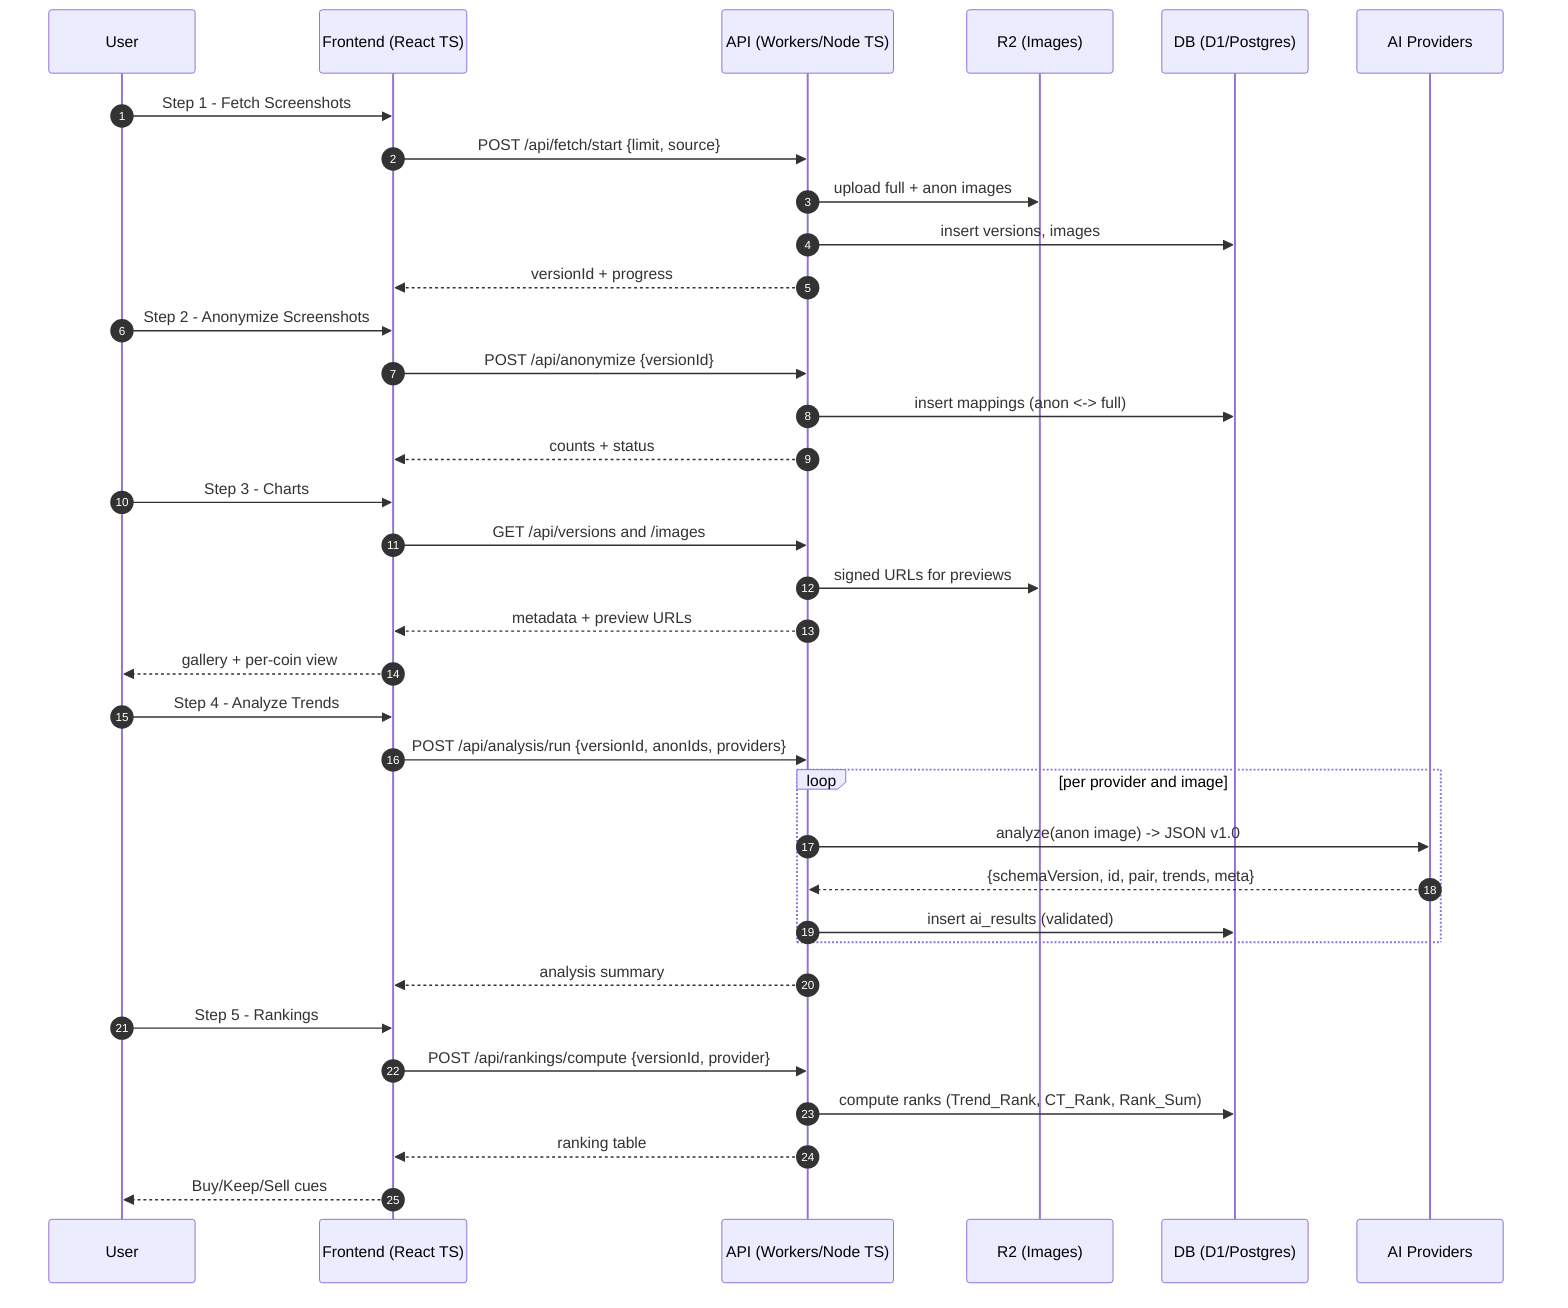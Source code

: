 sequenceDiagram
  autonumber
  participant U as User
  participant FE as Frontend (React TS)
  participant API as API (Workers/Node TS)
  participant R2 as R2 (Images)
  participant DB as DB (D1/Postgres)
  participant AI as AI Providers

  U->>FE: Step 1 - Fetch Screenshots
  FE->>API: POST /api/fetch/start {limit, source}
  API->>R2: upload full + anon images
  API->>DB: insert versions, images
  API-->>FE: versionId + progress

  U->>FE: Step 2 - Anonymize Screenshots
  FE->>API: POST /api/anonymize {versionId}
  API->>DB: insert mappings (anon <-> full)
  API-->>FE: counts + status

  U->>FE: Step 3 - Charts
  FE->>API: GET /api/versions and /images
  API->>R2: signed URLs for previews
  API-->>FE: metadata + preview URLs
  FE-->>U: gallery + per-coin view

  U->>FE: Step 4 - Analyze Trends
  FE->>API: POST /api/analysis/run {versionId, anonIds, providers}
  loop per provider and image
    API->>AI: analyze(anon image) -> JSON v1.0
    AI-->>API: {schemaVersion, id, pair, trends, meta}
    API->>DB: insert ai_results (validated)
  end
  API-->>FE: analysis summary

  U->>FE: Step 5 - Rankings
  FE->>API: POST /api/rankings/compute {versionId, provider}
  API->>DB: compute ranks (Trend_Rank, CT_Rank, Rank_Sum)
  API-->>FE: ranking table
  FE-->>U: Buy/Keep/Sell cues